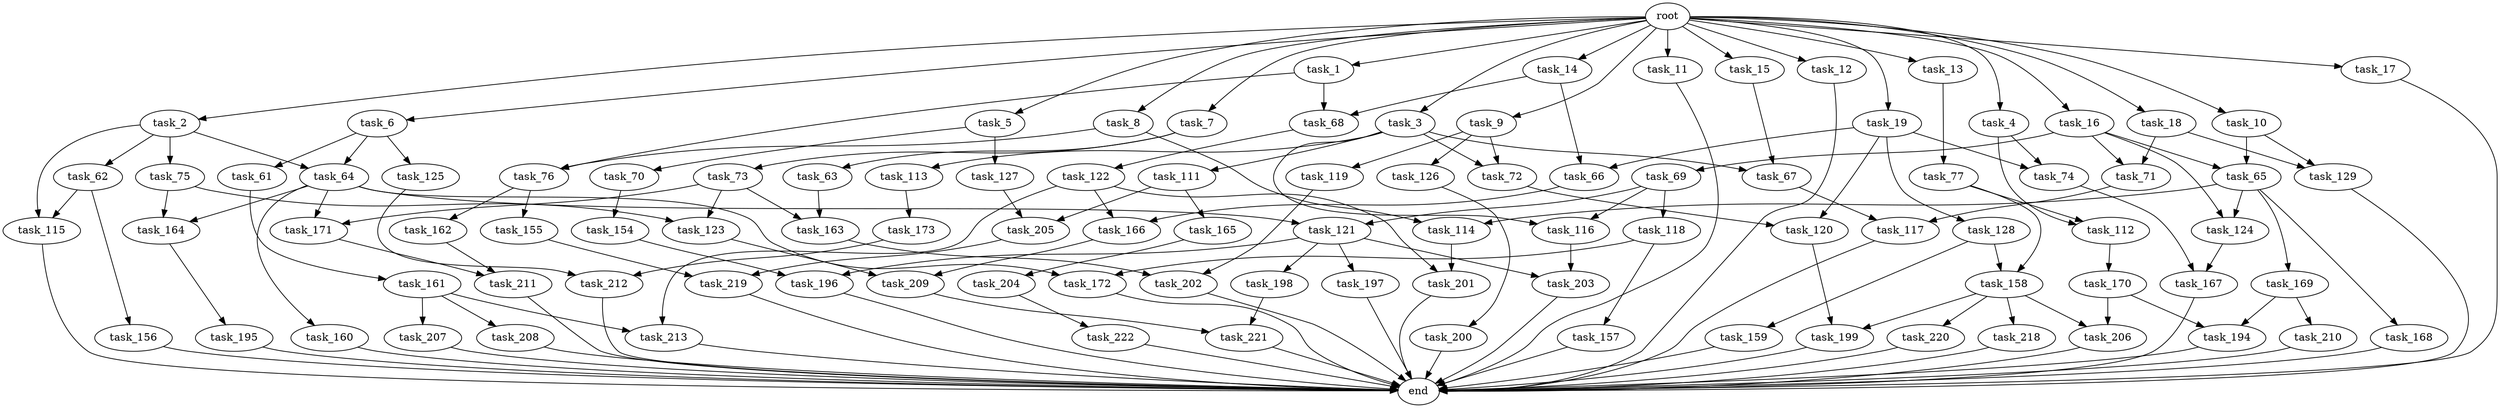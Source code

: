 digraph G {
  root [size="0.000000"];
  task_1 [size="1024.000000"];
  task_2 [size="1024.000000"];
  task_3 [size="1024.000000"];
  task_4 [size="1024.000000"];
  task_5 [size="1024.000000"];
  task_6 [size="1024.000000"];
  task_7 [size="1024.000000"];
  task_8 [size="1024.000000"];
  task_9 [size="1024.000000"];
  task_10 [size="1024.000000"];
  task_11 [size="1024.000000"];
  task_12 [size="1024.000000"];
  task_13 [size="1024.000000"];
  task_14 [size="1024.000000"];
  task_15 [size="1024.000000"];
  task_16 [size="1024.000000"];
  task_17 [size="1024.000000"];
  task_18 [size="1024.000000"];
  task_19 [size="1024.000000"];
  task_61 [size="549755813888.000000"];
  task_62 [size="420906795008.000000"];
  task_63 [size="695784701952.000000"];
  task_64 [size="970662608896.000000"];
  task_65 [size="1391569403904.000000"];
  task_66 [size="584115552256.000000"];
  task_67 [size="68719476736.000000"];
  task_68 [size="687194767360.000000"];
  task_69 [size="695784701952.000000"];
  task_70 [size="695784701952.000000"];
  task_71 [size="773094113280.000000"];
  task_72 [size="111669149696.000000"];
  task_73 [size="695784701952.000000"];
  task_74 [size="455266533376.000000"];
  task_75 [size="420906795008.000000"];
  task_76 [size="171798691840.000000"];
  task_77 [size="309237645312.000000"];
  task_111 [size="34359738368.000000"];
  task_112 [size="1279900254208.000000"];
  task_113 [size="34359738368.000000"];
  task_114 [size="455266533376.000000"];
  task_115 [size="498216206336.000000"];
  task_116 [size="893353197568.000000"];
  task_117 [size="1168231104512.000000"];
  task_118 [size="858993459200.000000"];
  task_119 [size="77309411328.000000"];
  task_120 [size="584115552256.000000"];
  task_121 [size="996432412672.000000"];
  task_122 [size="858993459200.000000"];
  task_123 [size="352187318272.000000"];
  task_124 [size="1116691496960.000000"];
  task_125 [size="549755813888.000000"];
  task_126 [size="77309411328.000000"];
  task_127 [size="695784701952.000000"];
  task_128 [size="34359738368.000000"];
  task_129 [size="773094113280.000000"];
  task_154 [size="858993459200.000000"];
  task_155 [size="34359738368.000000"];
  task_156 [size="77309411328.000000"];
  task_157 [size="137438953472.000000"];
  task_158 [size="936302870528.000000"];
  task_159 [size="77309411328.000000"];
  task_160 [size="137438953472.000000"];
  task_161 [size="137438953472.000000"];
  task_162 [size="34359738368.000000"];
  task_163 [size="910533066752.000000"];
  task_164 [size="274877906944.000000"];
  task_165 [size="309237645312.000000"];
  task_166 [size="343597383680.000000"];
  task_167 [size="154618822656.000000"];
  task_168 [size="420906795008.000000"];
  task_169 [size="420906795008.000000"];
  task_170 [size="695784701952.000000"];
  task_171 [size="352187318272.000000"];
  task_172 [size="274877906944.000000"];
  task_173 [size="420906795008.000000"];
  task_194 [size="584115552256.000000"];
  task_195 [size="858993459200.000000"];
  task_196 [size="249108103168.000000"];
  task_197 [size="34359738368.000000"];
  task_198 [size="34359738368.000000"];
  task_199 [size="558345748480.000000"];
  task_200 [size="858993459200.000000"];
  task_201 [size="523986010112.000000"];
  task_202 [size="996432412672.000000"];
  task_203 [size="343597383680.000000"];
  task_204 [size="309237645312.000000"];
  task_205 [size="1005022347264.000000"];
  task_206 [size="687194767360.000000"];
  task_207 [size="214748364800.000000"];
  task_208 [size="214748364800.000000"];
  task_209 [size="1005022347264.000000"];
  task_210 [size="34359738368.000000"];
  task_211 [size="858993459200.000000"];
  task_212 [size="858993459200.000000"];
  task_213 [size="523986010112.000000"];
  task_218 [size="137438953472.000000"];
  task_219 [size="429496729600.000000"];
  task_220 [size="137438953472.000000"];
  task_221 [size="841813590016.000000"];
  task_222 [size="137438953472.000000"];
  end [size="0.000000"];

  root -> task_1 [size="1.000000"];
  root -> task_2 [size="1.000000"];
  root -> task_3 [size="1.000000"];
  root -> task_4 [size="1.000000"];
  root -> task_5 [size="1.000000"];
  root -> task_6 [size="1.000000"];
  root -> task_7 [size="1.000000"];
  root -> task_8 [size="1.000000"];
  root -> task_9 [size="1.000000"];
  root -> task_10 [size="1.000000"];
  root -> task_11 [size="1.000000"];
  root -> task_12 [size="1.000000"];
  root -> task_13 [size="1.000000"];
  root -> task_14 [size="1.000000"];
  root -> task_15 [size="1.000000"];
  root -> task_16 [size="1.000000"];
  root -> task_17 [size="1.000000"];
  root -> task_18 [size="1.000000"];
  root -> task_19 [size="1.000000"];
  task_1 -> task_68 [size="134217728.000000"];
  task_1 -> task_76 [size="134217728.000000"];
  task_2 -> task_62 [size="411041792.000000"];
  task_2 -> task_64 [size="411041792.000000"];
  task_2 -> task_75 [size="411041792.000000"];
  task_2 -> task_115 [size="411041792.000000"];
  task_3 -> task_67 [size="33554432.000000"];
  task_3 -> task_72 [size="33554432.000000"];
  task_3 -> task_111 [size="33554432.000000"];
  task_3 -> task_113 [size="33554432.000000"];
  task_3 -> task_116 [size="33554432.000000"];
  task_4 -> task_74 [size="411041792.000000"];
  task_4 -> task_112 [size="411041792.000000"];
  task_5 -> task_70 [size="679477248.000000"];
  task_5 -> task_127 [size="679477248.000000"];
  task_6 -> task_61 [size="536870912.000000"];
  task_6 -> task_64 [size="536870912.000000"];
  task_6 -> task_125 [size="536870912.000000"];
  task_7 -> task_63 [size="679477248.000000"];
  task_7 -> task_73 [size="679477248.000000"];
  task_8 -> task_76 [size="33554432.000000"];
  task_8 -> task_114 [size="33554432.000000"];
  task_9 -> task_72 [size="75497472.000000"];
  task_9 -> task_119 [size="75497472.000000"];
  task_9 -> task_126 [size="75497472.000000"];
  task_10 -> task_65 [size="679477248.000000"];
  task_10 -> task_129 [size="679477248.000000"];
  task_11 -> end [size="1.000000"];
  task_12 -> end [size="1.000000"];
  task_13 -> task_77 [size="301989888.000000"];
  task_14 -> task_66 [size="536870912.000000"];
  task_14 -> task_68 [size="536870912.000000"];
  task_15 -> task_67 [size="33554432.000000"];
  task_16 -> task_65 [size="679477248.000000"];
  task_16 -> task_69 [size="679477248.000000"];
  task_16 -> task_71 [size="679477248.000000"];
  task_16 -> task_124 [size="679477248.000000"];
  task_17 -> end [size="1.000000"];
  task_18 -> task_71 [size="75497472.000000"];
  task_18 -> task_129 [size="75497472.000000"];
  task_19 -> task_66 [size="33554432.000000"];
  task_19 -> task_74 [size="33554432.000000"];
  task_19 -> task_120 [size="33554432.000000"];
  task_19 -> task_128 [size="33554432.000000"];
  task_61 -> task_161 [size="134217728.000000"];
  task_62 -> task_115 [size="75497472.000000"];
  task_62 -> task_156 [size="75497472.000000"];
  task_63 -> task_163 [size="679477248.000000"];
  task_64 -> task_121 [size="134217728.000000"];
  task_64 -> task_160 [size="134217728.000000"];
  task_64 -> task_164 [size="134217728.000000"];
  task_64 -> task_171 [size="134217728.000000"];
  task_64 -> task_172 [size="134217728.000000"];
  task_65 -> task_114 [size="411041792.000000"];
  task_65 -> task_124 [size="411041792.000000"];
  task_65 -> task_168 [size="411041792.000000"];
  task_65 -> task_169 [size="411041792.000000"];
  task_66 -> task_166 [size="33554432.000000"];
  task_67 -> task_117 [size="838860800.000000"];
  task_68 -> task_122 [size="838860800.000000"];
  task_69 -> task_116 [size="838860800.000000"];
  task_69 -> task_118 [size="838860800.000000"];
  task_69 -> task_121 [size="838860800.000000"];
  task_70 -> task_154 [size="838860800.000000"];
  task_71 -> task_117 [size="301989888.000000"];
  task_72 -> task_120 [size="536870912.000000"];
  task_73 -> task_123 [size="209715200.000000"];
  task_73 -> task_163 [size="209715200.000000"];
  task_73 -> task_171 [size="209715200.000000"];
  task_74 -> task_167 [size="75497472.000000"];
  task_75 -> task_123 [size="134217728.000000"];
  task_75 -> task_164 [size="134217728.000000"];
  task_76 -> task_155 [size="33554432.000000"];
  task_76 -> task_162 [size="33554432.000000"];
  task_77 -> task_112 [size="838860800.000000"];
  task_77 -> task_158 [size="838860800.000000"];
  task_111 -> task_165 [size="301989888.000000"];
  task_111 -> task_205 [size="301989888.000000"];
  task_112 -> task_170 [size="679477248.000000"];
  task_113 -> task_173 [size="411041792.000000"];
  task_114 -> task_201 [size="209715200.000000"];
  task_115 -> end [size="1.000000"];
  task_116 -> task_203 [size="301989888.000000"];
  task_117 -> end [size="1.000000"];
  task_118 -> task_157 [size="134217728.000000"];
  task_118 -> task_172 [size="134217728.000000"];
  task_119 -> task_202 [size="134217728.000000"];
  task_120 -> task_199 [size="411041792.000000"];
  task_121 -> task_196 [size="33554432.000000"];
  task_121 -> task_197 [size="33554432.000000"];
  task_121 -> task_198 [size="33554432.000000"];
  task_121 -> task_203 [size="33554432.000000"];
  task_122 -> task_166 [size="301989888.000000"];
  task_122 -> task_201 [size="301989888.000000"];
  task_122 -> task_213 [size="301989888.000000"];
  task_123 -> task_209 [size="679477248.000000"];
  task_124 -> task_167 [size="75497472.000000"];
  task_125 -> task_212 [size="536870912.000000"];
  task_126 -> task_200 [size="838860800.000000"];
  task_127 -> task_205 [size="679477248.000000"];
  task_128 -> task_158 [size="75497472.000000"];
  task_128 -> task_159 [size="75497472.000000"];
  task_129 -> end [size="1.000000"];
  task_154 -> task_196 [size="209715200.000000"];
  task_155 -> task_219 [size="209715200.000000"];
  task_156 -> end [size="1.000000"];
  task_157 -> end [size="1.000000"];
  task_158 -> task_199 [size="134217728.000000"];
  task_158 -> task_206 [size="134217728.000000"];
  task_158 -> task_218 [size="134217728.000000"];
  task_158 -> task_220 [size="134217728.000000"];
  task_159 -> end [size="1.000000"];
  task_160 -> end [size="1.000000"];
  task_161 -> task_207 [size="209715200.000000"];
  task_161 -> task_208 [size="209715200.000000"];
  task_161 -> task_213 [size="209715200.000000"];
  task_162 -> task_211 [size="301989888.000000"];
  task_163 -> task_202 [size="838860800.000000"];
  task_164 -> task_195 [size="838860800.000000"];
  task_165 -> task_204 [size="301989888.000000"];
  task_166 -> task_209 [size="301989888.000000"];
  task_167 -> end [size="1.000000"];
  task_168 -> end [size="1.000000"];
  task_169 -> task_194 [size="33554432.000000"];
  task_169 -> task_210 [size="33554432.000000"];
  task_170 -> task_194 [size="536870912.000000"];
  task_170 -> task_206 [size="536870912.000000"];
  task_171 -> task_211 [size="536870912.000000"];
  task_172 -> end [size="1.000000"];
  task_173 -> task_212 [size="301989888.000000"];
  task_194 -> end [size="1.000000"];
  task_195 -> end [size="1.000000"];
  task_196 -> end [size="1.000000"];
  task_197 -> end [size="1.000000"];
  task_198 -> task_221 [size="411041792.000000"];
  task_199 -> end [size="1.000000"];
  task_200 -> end [size="1.000000"];
  task_201 -> end [size="1.000000"];
  task_202 -> end [size="1.000000"];
  task_203 -> end [size="1.000000"];
  task_204 -> task_222 [size="134217728.000000"];
  task_205 -> task_219 [size="209715200.000000"];
  task_206 -> end [size="1.000000"];
  task_207 -> end [size="1.000000"];
  task_208 -> end [size="1.000000"];
  task_209 -> task_221 [size="411041792.000000"];
  task_210 -> end [size="1.000000"];
  task_211 -> end [size="1.000000"];
  task_212 -> end [size="1.000000"];
  task_213 -> end [size="1.000000"];
  task_218 -> end [size="1.000000"];
  task_219 -> end [size="1.000000"];
  task_220 -> end [size="1.000000"];
  task_221 -> end [size="1.000000"];
  task_222 -> end [size="1.000000"];
}
